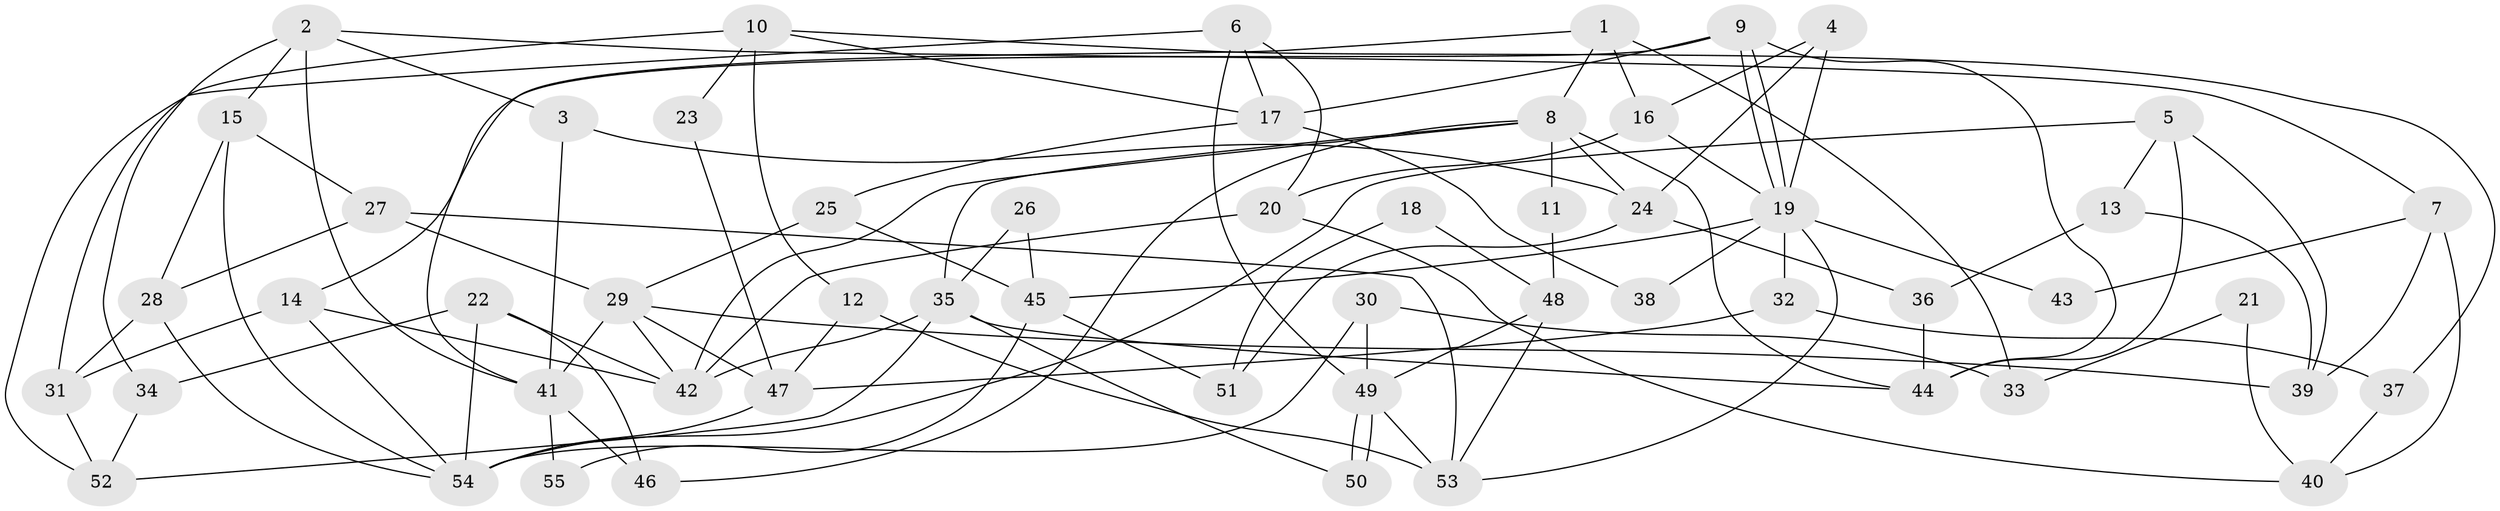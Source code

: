 // Generated by graph-tools (version 1.1) at 2025/26/03/09/25 03:26:17]
// undirected, 55 vertices, 110 edges
graph export_dot {
graph [start="1"]
  node [color=gray90,style=filled];
  1;
  2;
  3;
  4;
  5;
  6;
  7;
  8;
  9;
  10;
  11;
  12;
  13;
  14;
  15;
  16;
  17;
  18;
  19;
  20;
  21;
  22;
  23;
  24;
  25;
  26;
  27;
  28;
  29;
  30;
  31;
  32;
  33;
  34;
  35;
  36;
  37;
  38;
  39;
  40;
  41;
  42;
  43;
  44;
  45;
  46;
  47;
  48;
  49;
  50;
  51;
  52;
  53;
  54;
  55;
  1 -- 41;
  1 -- 8;
  1 -- 16;
  1 -- 33;
  2 -- 15;
  2 -- 3;
  2 -- 7;
  2 -- 34;
  2 -- 41;
  3 -- 41;
  3 -- 24;
  4 -- 19;
  4 -- 16;
  4 -- 24;
  5 -- 13;
  5 -- 54;
  5 -- 39;
  5 -- 44;
  6 -- 52;
  6 -- 17;
  6 -- 20;
  6 -- 49;
  7 -- 39;
  7 -- 40;
  7 -- 43;
  8 -- 35;
  8 -- 46;
  8 -- 11;
  8 -- 24;
  8 -- 42;
  8 -- 44;
  9 -- 19;
  9 -- 19;
  9 -- 44;
  9 -- 14;
  9 -- 17;
  10 -- 31;
  10 -- 12;
  10 -- 17;
  10 -- 23;
  10 -- 37;
  11 -- 48;
  12 -- 47;
  12 -- 53;
  13 -- 36;
  13 -- 39;
  14 -- 42;
  14 -- 31;
  14 -- 54;
  15 -- 28;
  15 -- 54;
  15 -- 27;
  16 -- 19;
  16 -- 20;
  17 -- 25;
  17 -- 38;
  18 -- 51;
  18 -- 48;
  19 -- 53;
  19 -- 32;
  19 -- 38;
  19 -- 43;
  19 -- 45;
  20 -- 40;
  20 -- 42;
  21 -- 40;
  21 -- 33;
  22 -- 54;
  22 -- 42;
  22 -- 34;
  22 -- 46;
  23 -- 47;
  24 -- 36;
  24 -- 51;
  25 -- 29;
  25 -- 45;
  26 -- 35;
  26 -- 45;
  27 -- 28;
  27 -- 29;
  27 -- 53;
  28 -- 54;
  28 -- 31;
  29 -- 42;
  29 -- 39;
  29 -- 41;
  29 -- 47;
  30 -- 49;
  30 -- 54;
  30 -- 33;
  31 -- 52;
  32 -- 37;
  32 -- 47;
  34 -- 52;
  35 -- 44;
  35 -- 42;
  35 -- 50;
  35 -- 52;
  36 -- 44;
  37 -- 40;
  41 -- 46;
  41 -- 55;
  45 -- 51;
  45 -- 55;
  47 -- 54;
  48 -- 53;
  48 -- 49;
  49 -- 50;
  49 -- 50;
  49 -- 53;
}

